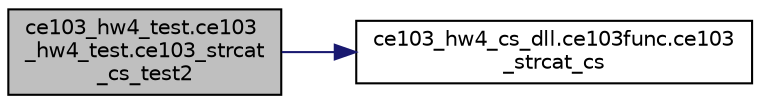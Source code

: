 digraph "ce103_hw4_test.ce103_hw4_test.ce103_strcat_cs_test2"
{
 // INTERACTIVE_SVG=YES
 // LATEX_PDF_SIZE
  edge [fontname="Helvetica",fontsize="10",labelfontname="Helvetica",labelfontsize="10"];
  node [fontname="Helvetica",fontsize="10",shape=record];
  rankdir="LR";
  Node1 [label="ce103_hw4_test.ce103\l_hw4_test.ce103_strcat\l_cs_test2",height=0.2,width=0.4,color="black", fillcolor="grey75", style="filled", fontcolor="black",tooltip=" "];
  Node1 -> Node2 [color="midnightblue",fontsize="10",style="solid",fontname="Helvetica"];
  Node2 [label="ce103_hw4_cs_dll.ce103func.ce103\l_strcat_cs",height=0.2,width=0.4,color="black", fillcolor="white", style="filled",URL="$db/db6/a00074.html#a57feb76456dc2b8431130946294befd7",tooltip=" "];
}
